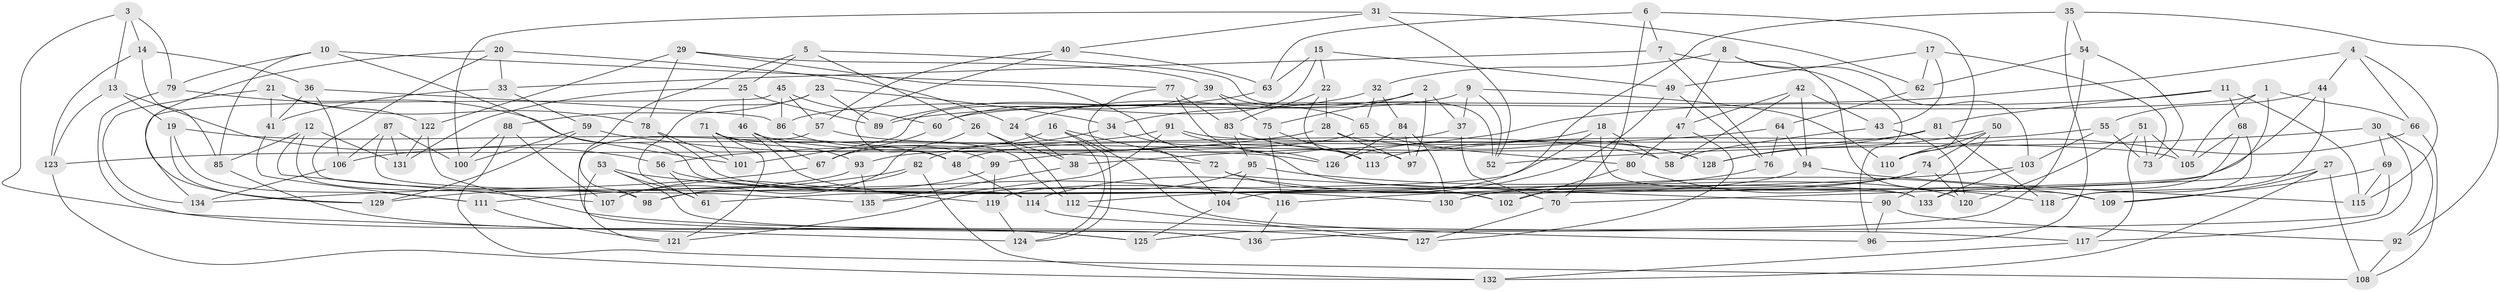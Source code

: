 // coarse degree distribution, {6: 0.35294117647058826, 10: 0.07352941176470588, 4: 0.36764705882352944, 8: 0.07352941176470588, 11: 0.014705882352941176, 13: 0.014705882352941176, 7: 0.014705882352941176, 5: 0.04411764705882353, 12: 0.014705882352941176, 3: 0.029411764705882353}
// Generated by graph-tools (version 1.1) at 2025/20/03/04/25 18:20:55]
// undirected, 136 vertices, 272 edges
graph export_dot {
graph [start="1"]
  node [color=gray90,style=filled];
  1;
  2;
  3;
  4;
  5;
  6;
  7;
  8;
  9;
  10;
  11;
  12;
  13;
  14;
  15;
  16;
  17;
  18;
  19;
  20;
  21;
  22;
  23;
  24;
  25;
  26;
  27;
  28;
  29;
  30;
  31;
  32;
  33;
  34;
  35;
  36;
  37;
  38;
  39;
  40;
  41;
  42;
  43;
  44;
  45;
  46;
  47;
  48;
  49;
  50;
  51;
  52;
  53;
  54;
  55;
  56;
  57;
  58;
  59;
  60;
  61;
  62;
  63;
  64;
  65;
  66;
  67;
  68;
  69;
  70;
  71;
  72;
  73;
  74;
  75;
  76;
  77;
  78;
  79;
  80;
  81;
  82;
  83;
  84;
  85;
  86;
  87;
  88;
  89;
  90;
  91;
  92;
  93;
  94;
  95;
  96;
  97;
  98;
  99;
  100;
  101;
  102;
  103;
  104;
  105;
  106;
  107;
  108;
  109;
  110;
  111;
  112;
  113;
  114;
  115;
  116;
  117;
  118;
  119;
  120;
  121;
  122;
  123;
  124;
  125;
  126;
  127;
  128;
  129;
  130;
  131;
  132;
  133;
  134;
  135;
  136;
  1 -- 60;
  1 -- 66;
  1 -- 105;
  1 -- 102;
  2 -- 24;
  2 -- 97;
  2 -- 75;
  2 -- 37;
  3 -- 125;
  3 -- 14;
  3 -- 79;
  3 -- 13;
  4 -- 66;
  4 -- 89;
  4 -- 115;
  4 -- 44;
  5 -- 98;
  5 -- 26;
  5 -- 25;
  5 -- 52;
  6 -- 63;
  6 -- 110;
  6 -- 7;
  6 -- 70;
  7 -- 76;
  7 -- 109;
  7 -- 33;
  8 -- 47;
  8 -- 32;
  8 -- 96;
  8 -- 103;
  9 -- 110;
  9 -- 37;
  9 -- 86;
  9 -- 52;
  10 -- 77;
  10 -- 79;
  10 -- 85;
  10 -- 102;
  11 -- 68;
  11 -- 115;
  11 -- 81;
  11 -- 38;
  12 -- 85;
  12 -- 107;
  12 -- 98;
  12 -- 131;
  13 -- 123;
  13 -- 19;
  13 -- 56;
  14 -- 85;
  14 -- 36;
  14 -- 123;
  15 -- 49;
  15 -- 101;
  15 -- 63;
  15 -- 22;
  16 -- 67;
  16 -- 72;
  16 -- 96;
  16 -- 124;
  17 -- 43;
  17 -- 62;
  17 -- 73;
  17 -- 49;
  18 -- 126;
  18 -- 133;
  18 -- 98;
  18 -- 58;
  19 -- 129;
  19 -- 48;
  19 -- 111;
  20 -- 135;
  20 -- 24;
  20 -- 33;
  20 -- 129;
  21 -- 41;
  21 -- 134;
  21 -- 78;
  21 -- 122;
  22 -- 83;
  22 -- 113;
  22 -- 28;
  23 -- 61;
  23 -- 89;
  23 -- 88;
  23 -- 34;
  24 -- 38;
  24 -- 124;
  25 -- 46;
  25 -- 131;
  25 -- 89;
  26 -- 38;
  26 -- 112;
  26 -- 107;
  27 -- 109;
  27 -- 70;
  27 -- 132;
  27 -- 108;
  28 -- 56;
  28 -- 80;
  28 -- 97;
  29 -- 39;
  29 -- 122;
  29 -- 126;
  29 -- 78;
  30 -- 92;
  30 -- 52;
  30 -- 69;
  30 -- 117;
  31 -- 52;
  31 -- 100;
  31 -- 62;
  31 -- 40;
  32 -- 65;
  32 -- 84;
  32 -- 34;
  33 -- 59;
  33 -- 41;
  34 -- 82;
  34 -- 120;
  35 -- 119;
  35 -- 54;
  35 -- 92;
  35 -- 96;
  36 -- 106;
  36 -- 41;
  36 -- 86;
  37 -- 70;
  37 -- 48;
  38 -- 135;
  39 -- 65;
  39 -- 60;
  39 -- 75;
  40 -- 63;
  40 -- 57;
  40 -- 48;
  41 -- 111;
  42 -- 58;
  42 -- 47;
  42 -- 94;
  42 -- 43;
  43 -- 58;
  43 -- 120;
  44 -- 55;
  44 -- 61;
  44 -- 118;
  45 -- 134;
  45 -- 86;
  45 -- 60;
  45 -- 57;
  46 -- 126;
  46 -- 119;
  46 -- 67;
  47 -- 80;
  47 -- 127;
  48 -- 114;
  49 -- 76;
  49 -- 114;
  50 -- 128;
  50 -- 110;
  50 -- 74;
  50 -- 90;
  51 -- 120;
  51 -- 105;
  51 -- 117;
  51 -- 73;
  53 -- 61;
  53 -- 136;
  53 -- 116;
  53 -- 121;
  54 -- 125;
  54 -- 62;
  54 -- 73;
  55 -- 73;
  55 -- 103;
  55 -- 113;
  56 -- 61;
  56 -- 130;
  57 -- 58;
  57 -- 136;
  59 -- 72;
  59 -- 129;
  59 -- 100;
  60 -- 67;
  62 -- 64;
  63 -- 89;
  64 -- 76;
  64 -- 94;
  64 -- 99;
  65 -- 128;
  65 -- 93;
  66 -- 108;
  66 -- 110;
  67 -- 134;
  68 -- 133;
  68 -- 118;
  68 -- 105;
  69 -- 136;
  69 -- 109;
  69 -- 115;
  70 -- 127;
  71 -- 101;
  71 -- 112;
  71 -- 121;
  71 -- 93;
  72 -- 90;
  72 -- 102;
  74 -- 120;
  74 -- 104;
  74 -- 130;
  75 -- 116;
  75 -- 113;
  76 -- 130;
  77 -- 97;
  77 -- 104;
  77 -- 83;
  78 -- 133;
  78 -- 101;
  79 -- 101;
  79 -- 124;
  80 -- 102;
  80 -- 118;
  81 -- 128;
  81 -- 106;
  81 -- 118;
  82 -- 132;
  82 -- 98;
  82 -- 111;
  83 -- 128;
  83 -- 95;
  84 -- 126;
  84 -- 97;
  84 -- 130;
  85 -- 125;
  86 -- 99;
  87 -- 100;
  87 -- 106;
  87 -- 131;
  87 -- 114;
  88 -- 107;
  88 -- 100;
  88 -- 108;
  90 -- 92;
  90 -- 96;
  91 -- 123;
  91 -- 135;
  91 -- 105;
  91 -- 113;
  92 -- 108;
  93 -- 135;
  93 -- 129;
  94 -- 115;
  94 -- 112;
  95 -- 104;
  95 -- 109;
  95 -- 121;
  99 -- 107;
  99 -- 119;
  103 -- 116;
  103 -- 133;
  104 -- 125;
  106 -- 134;
  111 -- 121;
  112 -- 127;
  114 -- 117;
  116 -- 136;
  117 -- 132;
  119 -- 124;
  122 -- 131;
  122 -- 127;
  123 -- 132;
}
